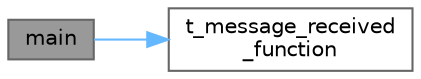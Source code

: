 digraph "main"
{
 // LATEX_PDF_SIZE
  bgcolor="transparent";
  edge [fontname=Helvetica,fontsize=10,labelfontname=Helvetica,labelfontsize=10];
  node [fontname=Helvetica,fontsize=10,shape=box,height=0.2,width=0.4];
  rankdir="LR";
  Node1 [label="main",height=0.2,width=0.4,color="gray40", fillcolor="grey60", style="filled", fontcolor="black",tooltip=" "];
  Node1 -> Node2 [color="steelblue1",style="solid"];
  Node2 [label="t_message_received\l_function",height=0.2,width=0.4,color="grey40", fillcolor="white", style="filled",URL="$receiver_8cpp.html#a91e66b8af6481d6e87dda42377f8b60b",tooltip=" "];
}
